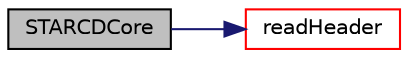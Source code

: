 digraph "STARCDCore"
{
  bgcolor="transparent";
  edge [fontname="Helvetica",fontsize="10",labelfontname="Helvetica",labelfontsize="10"];
  node [fontname="Helvetica",fontsize="10",shape=record];
  rankdir="LR";
  Node1 [label="STARCDCore",height=0.2,width=0.4,color="black", fillcolor="grey75", style="filled", fontcolor="black"];
  Node1 -> Node2 [color="midnightblue",fontsize="10",style="solid",fontname="Helvetica"];
  Node2 [label="readHeader",height=0.2,width=0.4,color="red",URL="$a02505.html#a583e8391677afc552ce88c2ce67e508e",tooltip="Read header. "];
}
